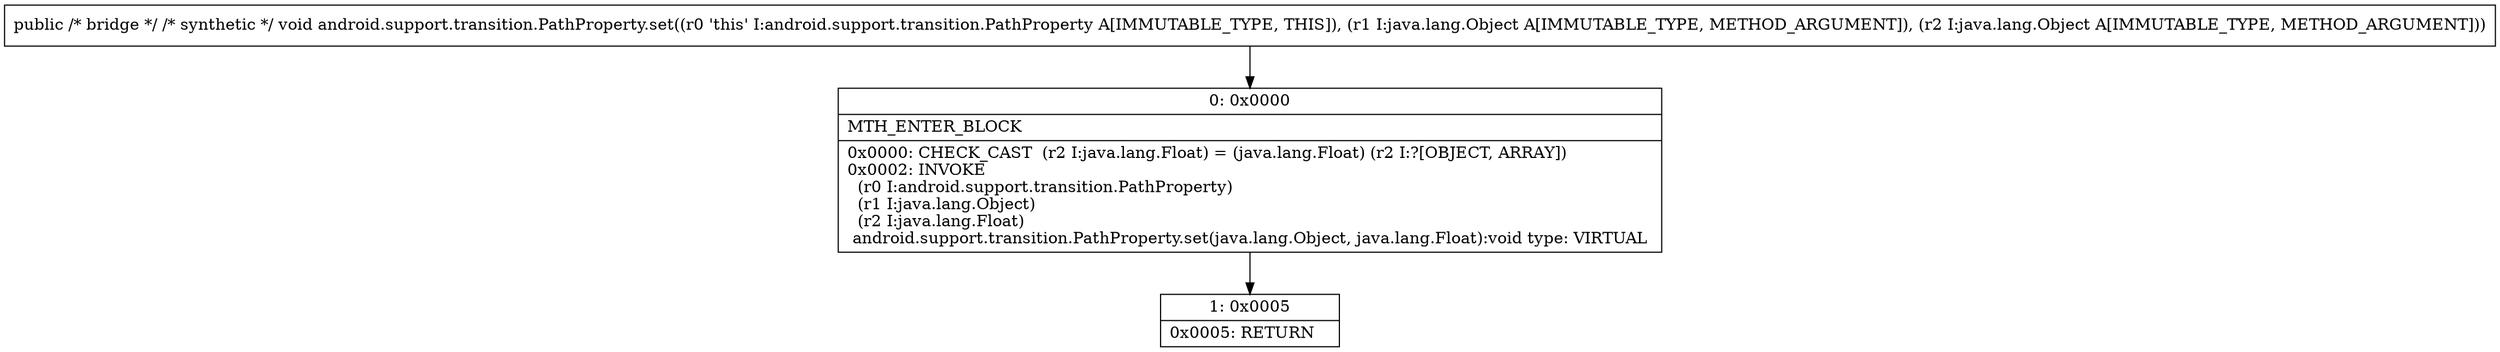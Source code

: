 digraph "CFG forandroid.support.transition.PathProperty.set(Ljava\/lang\/Object;Ljava\/lang\/Object;)V" {
Node_0 [shape=record,label="{0\:\ 0x0000|MTH_ENTER_BLOCK\l|0x0000: CHECK_CAST  (r2 I:java.lang.Float) = (java.lang.Float) (r2 I:?[OBJECT, ARRAY]) \l0x0002: INVOKE  \l  (r0 I:android.support.transition.PathProperty)\l  (r1 I:java.lang.Object)\l  (r2 I:java.lang.Float)\l android.support.transition.PathProperty.set(java.lang.Object, java.lang.Float):void type: VIRTUAL \l}"];
Node_1 [shape=record,label="{1\:\ 0x0005|0x0005: RETURN   \l}"];
MethodNode[shape=record,label="{public \/* bridge *\/ \/* synthetic *\/ void android.support.transition.PathProperty.set((r0 'this' I:android.support.transition.PathProperty A[IMMUTABLE_TYPE, THIS]), (r1 I:java.lang.Object A[IMMUTABLE_TYPE, METHOD_ARGUMENT]), (r2 I:java.lang.Object A[IMMUTABLE_TYPE, METHOD_ARGUMENT])) }"];
MethodNode -> Node_0;
Node_0 -> Node_1;
}

